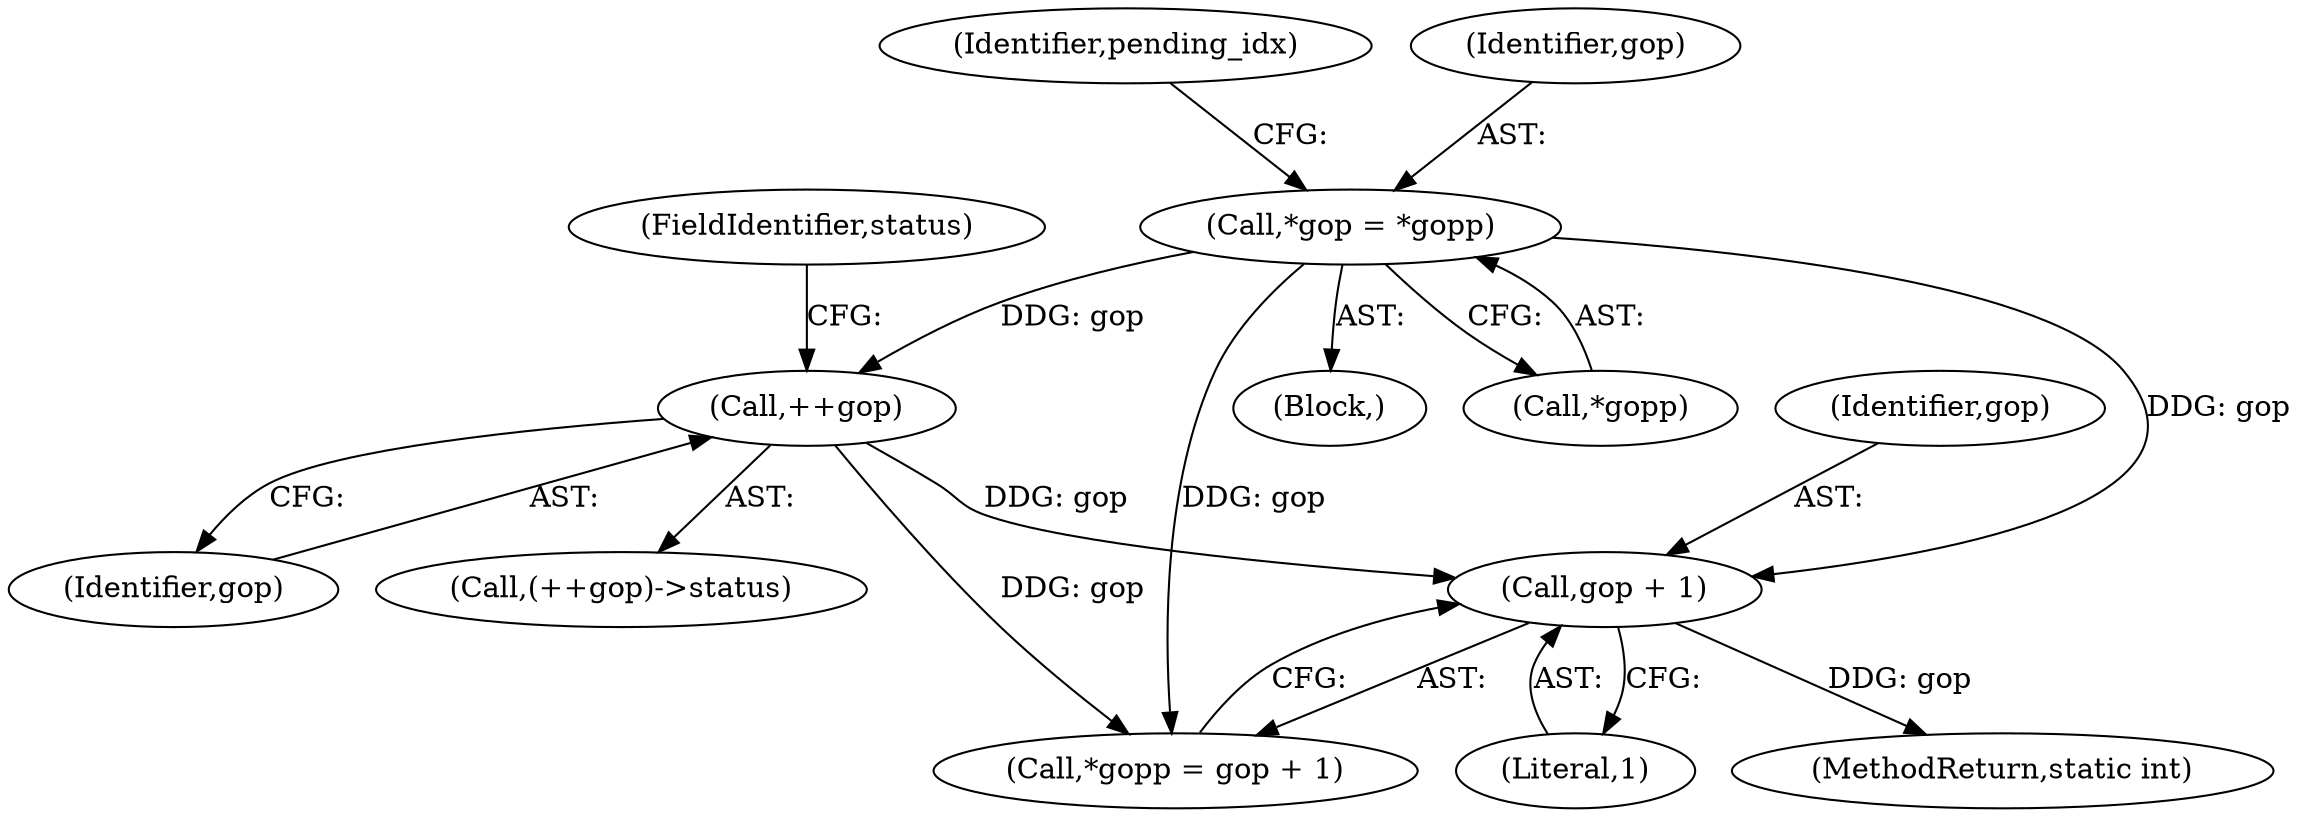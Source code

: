 digraph "0_linux_7d5145d8eb2b9791533ffe4dc003b129b9696c48_1@pointer" {
"1000317" [label="(Call,gop + 1)"];
"1000114" [label="(Call,*gop = *gopp)"];
"1000230" [label="(Call,++gop)"];
"1000120" [label="(Identifier,pending_idx)"];
"1000114" [label="(Call,*gop = *gopp)"];
"1000319" [label="(Literal,1)"];
"1000317" [label="(Call,gop + 1)"];
"1000230" [label="(Call,++gop)"];
"1000112" [label="(Block,)"];
"1000314" [label="(Call,*gopp = gop + 1)"];
"1000232" [label="(FieldIdentifier,status)"];
"1000115" [label="(Identifier,gop)"];
"1000116" [label="(Call,*gopp)"];
"1000318" [label="(Identifier,gop)"];
"1000231" [label="(Identifier,gop)"];
"1000229" [label="(Call,(++gop)->status)"];
"1000322" [label="(MethodReturn,static int)"];
"1000317" -> "1000314"  [label="AST: "];
"1000317" -> "1000319"  [label="CFG: "];
"1000318" -> "1000317"  [label="AST: "];
"1000319" -> "1000317"  [label="AST: "];
"1000314" -> "1000317"  [label="CFG: "];
"1000317" -> "1000322"  [label="DDG: gop"];
"1000114" -> "1000317"  [label="DDG: gop"];
"1000230" -> "1000317"  [label="DDG: gop"];
"1000114" -> "1000112"  [label="AST: "];
"1000114" -> "1000116"  [label="CFG: "];
"1000115" -> "1000114"  [label="AST: "];
"1000116" -> "1000114"  [label="AST: "];
"1000120" -> "1000114"  [label="CFG: "];
"1000114" -> "1000230"  [label="DDG: gop"];
"1000114" -> "1000314"  [label="DDG: gop"];
"1000230" -> "1000229"  [label="AST: "];
"1000230" -> "1000231"  [label="CFG: "];
"1000231" -> "1000230"  [label="AST: "];
"1000232" -> "1000230"  [label="CFG: "];
"1000230" -> "1000314"  [label="DDG: gop"];
}
